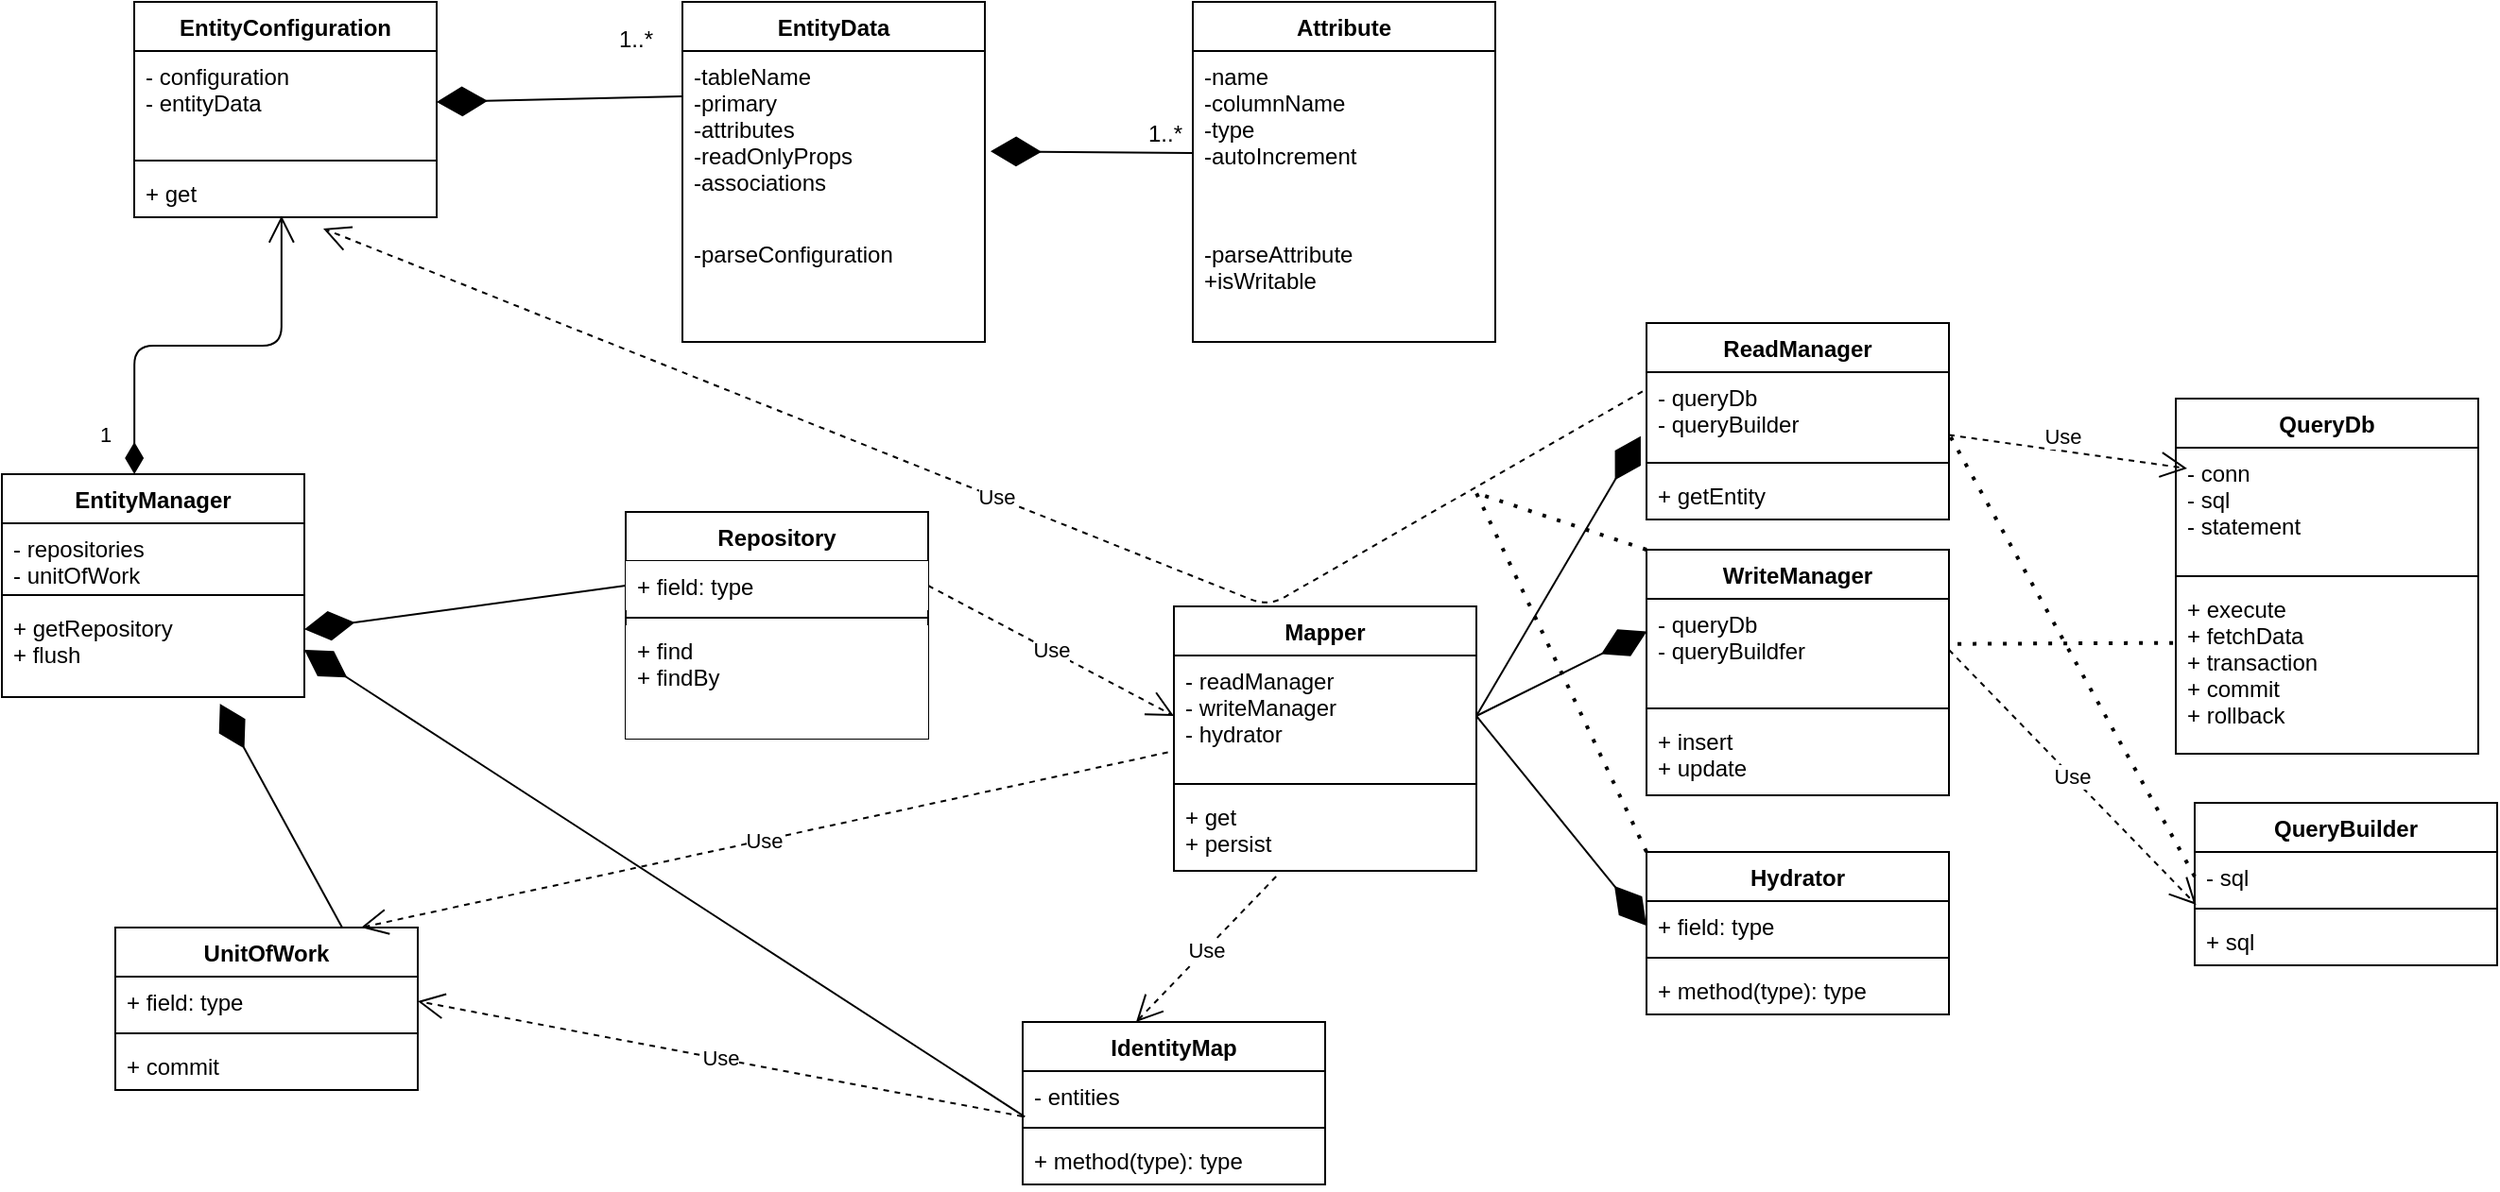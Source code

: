 <mxfile version="16.6.1" type="device"><diagram id="UErYez7N-NoeuVQh3u5E" name="Page-1"><mxGraphModel dx="1871" dy="529" grid="1" gridSize="10" guides="1" tooltips="1" connect="1" arrows="1" fold="1" page="1" pageScale="1" pageWidth="850" pageHeight="1100" math="0" shadow="0"><root><mxCell id="0"/><mxCell id="1" parent="0"/><mxCell id="36YaGLuc_I40yatwjUSY-66" value="" style="endArrow=diamondThin;endFill=1;endSize=24;html=1;entryX=1;entryY=0.5;entryDx=0;entryDy=0;exitX=0.007;exitY=0.929;exitDx=0;exitDy=0;exitPerimeter=0;" parent="1" source="36YaGLuc_I40yatwjUSY-61" target="KELxRp3QtPoiZyIgtzRP-20" edge="1"><mxGeometry width="160" relative="1" as="geometry"><mxPoint x="120" y="590" as="sourcePoint"/><mxPoint x="-134.64" y="421.55" as="targetPoint"/></mxGeometry></mxCell><mxCell id="KELxRp3QtPoiZyIgtzRP-5" value="EntityData" style="swimlane;fontStyle=1;align=center;verticalAlign=top;childLayout=stackLayout;horizontal=1;startSize=26;horizontalStack=0;resizeParent=1;resizeParentMax=0;resizeLast=0;collapsible=1;marginBottom=0;" parent="1" vertex="1"><mxGeometry x="100" y="40" width="160" height="180" as="geometry"/></mxCell><mxCell id="KELxRp3QtPoiZyIgtzRP-6" value="-tableName&#10;-primary&#10;-attributes&#10;-readOnlyProps&#10;-associations" style="text;strokeColor=none;fillColor=none;align=left;verticalAlign=top;spacingLeft=4;spacingRight=4;overflow=hidden;rotatable=0;points=[[0,0.5],[1,0.5]];portConstraint=eastwest;" parent="KELxRp3QtPoiZyIgtzRP-5" vertex="1"><mxGeometry y="26" width="160" height="94" as="geometry"/></mxCell><mxCell id="KELxRp3QtPoiZyIgtzRP-8" value="-parseConfiguration&#10;" style="text;strokeColor=none;fillColor=none;align=left;verticalAlign=top;spacingLeft=4;spacingRight=4;overflow=hidden;rotatable=0;points=[[0,0.5],[1,0.5]];portConstraint=eastwest;" parent="KELxRp3QtPoiZyIgtzRP-5" vertex="1"><mxGeometry y="120" width="160" height="60" as="geometry"/></mxCell><mxCell id="KELxRp3QtPoiZyIgtzRP-7" value="" style="line;strokeWidth=1;fillColor=none;align=left;verticalAlign=middle;spacingTop=-1;spacingLeft=3;spacingRight=3;rotatable=0;labelPosition=right;points=[];portConstraint=eastwest;" parent="KELxRp3QtPoiZyIgtzRP-5" vertex="1"><mxGeometry y="180" width="160" as="geometry"/></mxCell><mxCell id="KELxRp3QtPoiZyIgtzRP-9" value="Attribute" style="swimlane;fontStyle=1;align=center;verticalAlign=top;childLayout=stackLayout;horizontal=1;startSize=26;horizontalStack=0;resizeParent=1;resizeParentMax=0;resizeLast=0;collapsible=1;marginBottom=0;" parent="1" vertex="1"><mxGeometry x="370" y="40" width="160" height="180" as="geometry"/></mxCell><mxCell id="KELxRp3QtPoiZyIgtzRP-10" value="-name&#10;-columnName&#10;-type&#10;-autoIncrement" style="text;strokeColor=none;fillColor=none;align=left;verticalAlign=top;spacingLeft=4;spacingRight=4;overflow=hidden;rotatable=0;points=[[0,0.5],[1,0.5]];portConstraint=eastwest;" parent="KELxRp3QtPoiZyIgtzRP-9" vertex="1"><mxGeometry y="26" width="160" height="94" as="geometry"/></mxCell><mxCell id="KELxRp3QtPoiZyIgtzRP-11" value="-parseAttribute&#10;+isWritable&#10;" style="text;strokeColor=none;fillColor=none;align=left;verticalAlign=top;spacingLeft=4;spacingRight=4;overflow=hidden;rotatable=0;points=[[0,0.5],[1,0.5]];portConstraint=eastwest;" parent="KELxRp3QtPoiZyIgtzRP-9" vertex="1"><mxGeometry y="120" width="160" height="60" as="geometry"/></mxCell><mxCell id="KELxRp3QtPoiZyIgtzRP-12" value="" style="line;strokeWidth=1;fillColor=none;align=left;verticalAlign=middle;spacingTop=-1;spacingLeft=3;spacingRight=3;rotatable=0;labelPosition=right;points=[];portConstraint=eastwest;" parent="KELxRp3QtPoiZyIgtzRP-9" vertex="1"><mxGeometry y="180" width="160" as="geometry"/></mxCell><mxCell id="KELxRp3QtPoiZyIgtzRP-14" value="1..*" style="text;html=1;align=center;verticalAlign=middle;resizable=0;points=[];autosize=1;" parent="1" vertex="1"><mxGeometry x="340" y="100" width="30" height="20" as="geometry"/></mxCell><mxCell id="KELxRp3QtPoiZyIgtzRP-16" value="" style="endArrow=diamondThin;endFill=1;endSize=24;html=1;entryX=1.019;entryY=0.565;entryDx=0;entryDy=0;entryPerimeter=0;" parent="1" target="KELxRp3QtPoiZyIgtzRP-6" edge="1"><mxGeometry width="160" relative="1" as="geometry"><mxPoint x="370" y="120" as="sourcePoint"/><mxPoint x="280" y="120" as="targetPoint"/></mxGeometry></mxCell><mxCell id="KELxRp3QtPoiZyIgtzRP-17" value="EntityManager" style="swimlane;fontStyle=1;align=center;verticalAlign=top;childLayout=stackLayout;horizontal=1;startSize=26;horizontalStack=0;resizeParent=1;resizeParentMax=0;resizeLast=0;collapsible=1;marginBottom=0;" parent="1" vertex="1"><mxGeometry x="-260" y="290" width="160" height="118" as="geometry"/></mxCell><mxCell id="KELxRp3QtPoiZyIgtzRP-18" value="- repositories&#10;- unitOfWork" style="text;strokeColor=none;fillColor=none;align=left;verticalAlign=top;spacingLeft=4;spacingRight=4;overflow=hidden;rotatable=0;points=[[0,0.5],[1,0.5]];portConstraint=eastwest;" parent="KELxRp3QtPoiZyIgtzRP-17" vertex="1"><mxGeometry y="26" width="160" height="34" as="geometry"/></mxCell><mxCell id="KELxRp3QtPoiZyIgtzRP-19" value="" style="line;strokeWidth=1;fillColor=none;align=left;verticalAlign=middle;spacingTop=-1;spacingLeft=3;spacingRight=3;rotatable=0;labelPosition=right;points=[];portConstraint=eastwest;" parent="KELxRp3QtPoiZyIgtzRP-17" vertex="1"><mxGeometry y="60" width="160" height="8" as="geometry"/></mxCell><mxCell id="KELxRp3QtPoiZyIgtzRP-20" value="+ getRepository&#10;+ flush" style="text;strokeColor=none;fillColor=none;align=left;verticalAlign=top;spacingLeft=4;spacingRight=4;overflow=hidden;rotatable=0;points=[[0,0.5],[1,0.5]];portConstraint=eastwest;" parent="KELxRp3QtPoiZyIgtzRP-17" vertex="1"><mxGeometry y="68" width="160" height="50" as="geometry"/></mxCell><mxCell id="36YaGLuc_I40yatwjUSY-1" value="Mapper" style="swimlane;fontStyle=1;align=center;verticalAlign=top;childLayout=stackLayout;horizontal=1;startSize=26;horizontalStack=0;resizeParent=1;resizeParentMax=0;resizeLast=0;collapsible=1;marginBottom=0;" parent="1" vertex="1"><mxGeometry x="360" y="360" width="160" height="140" as="geometry"/></mxCell><mxCell id="36YaGLuc_I40yatwjUSY-2" value="- readManager&#10;- writeManager&#10;- hydrator" style="text;strokeColor=none;fillColor=none;align=left;verticalAlign=top;spacingLeft=4;spacingRight=4;overflow=hidden;rotatable=0;points=[[0,0.5],[1,0.5]];portConstraint=eastwest;" parent="36YaGLuc_I40yatwjUSY-1" vertex="1"><mxGeometry y="26" width="160" height="64" as="geometry"/></mxCell><mxCell id="36YaGLuc_I40yatwjUSY-3" value="" style="line;strokeWidth=1;fillColor=none;align=left;verticalAlign=middle;spacingTop=-1;spacingLeft=3;spacingRight=3;rotatable=0;labelPosition=right;points=[];portConstraint=eastwest;" parent="36YaGLuc_I40yatwjUSY-1" vertex="1"><mxGeometry y="90" width="160" height="8" as="geometry"/></mxCell><mxCell id="36YaGLuc_I40yatwjUSY-4" value="+ get&#10;+ persist" style="text;strokeColor=none;fillColor=none;align=left;verticalAlign=top;spacingLeft=4;spacingRight=4;overflow=hidden;rotatable=0;points=[[0,0.5],[1,0.5]];portConstraint=eastwest;" parent="36YaGLuc_I40yatwjUSY-1" vertex="1"><mxGeometry y="98" width="160" height="42" as="geometry"/></mxCell><mxCell id="36YaGLuc_I40yatwjUSY-5" value="EntityConfiguration" style="swimlane;fontStyle=1;align=center;verticalAlign=top;childLayout=stackLayout;horizontal=1;startSize=26;horizontalStack=0;resizeParent=1;resizeParentMax=0;resizeLast=0;collapsible=1;marginBottom=0;" parent="1" vertex="1"><mxGeometry x="-190" y="40" width="160" height="114" as="geometry"/></mxCell><mxCell id="36YaGLuc_I40yatwjUSY-6" value="- configuration&#10;- entityData" style="text;strokeColor=none;fillColor=none;align=left;verticalAlign=top;spacingLeft=4;spacingRight=4;overflow=hidden;rotatable=0;points=[[0,0.5],[1,0.5]];portConstraint=eastwest;" parent="36YaGLuc_I40yatwjUSY-5" vertex="1"><mxGeometry y="26" width="160" height="54" as="geometry"/></mxCell><mxCell id="36YaGLuc_I40yatwjUSY-7" value="" style="line;strokeWidth=1;fillColor=none;align=left;verticalAlign=middle;spacingTop=-1;spacingLeft=3;spacingRight=3;rotatable=0;labelPosition=right;points=[];portConstraint=eastwest;" parent="36YaGLuc_I40yatwjUSY-5" vertex="1"><mxGeometry y="80" width="160" height="8" as="geometry"/></mxCell><mxCell id="36YaGLuc_I40yatwjUSY-8" value="+ get" style="text;strokeColor=none;fillColor=none;align=left;verticalAlign=top;spacingLeft=4;spacingRight=4;overflow=hidden;rotatable=0;points=[[0,0.5],[1,0.5]];portConstraint=eastwest;" parent="36YaGLuc_I40yatwjUSY-5" vertex="1"><mxGeometry y="88" width="160" height="26" as="geometry"/></mxCell><mxCell id="36YaGLuc_I40yatwjUSY-9" value="" style="endArrow=diamondThin;endFill=1;endSize=24;html=1;entryX=1;entryY=0.5;entryDx=0;entryDy=0;exitX=0;exitY=0.255;exitDx=0;exitDy=0;exitPerimeter=0;" parent="1" source="KELxRp3QtPoiZyIgtzRP-6" target="36YaGLuc_I40yatwjUSY-6" edge="1"><mxGeometry width="160" relative="1" as="geometry"><mxPoint x="-50" y="320" as="sourcePoint"/><mxPoint x="110" y="320" as="targetPoint"/></mxGeometry></mxCell><mxCell id="36YaGLuc_I40yatwjUSY-10" value="1..*" style="text;html=1;align=center;verticalAlign=middle;resizable=0;points=[];autosize=1;" parent="1" vertex="1"><mxGeometry x="60" y="50" width="30" height="20" as="geometry"/></mxCell><mxCell id="36YaGLuc_I40yatwjUSY-12" value="1" style="endArrow=open;html=1;endSize=12;startArrow=diamondThin;startSize=14;startFill=1;edgeStyle=orthogonalEdgeStyle;align=left;verticalAlign=bottom;exitX=0.438;exitY=0;exitDx=0;exitDy=0;exitPerimeter=0;entryX=0.487;entryY=0.971;entryDx=0;entryDy=0;entryPerimeter=0;" parent="1" source="KELxRp3QtPoiZyIgtzRP-17" target="36YaGLuc_I40yatwjUSY-8" edge="1"><mxGeometry x="-0.9" y="20" relative="1" as="geometry"><mxPoint x="90" y="360" as="sourcePoint"/><mxPoint x="-110" y="170" as="targetPoint"/><mxPoint y="-1" as="offset"/></mxGeometry></mxCell><mxCell id="36YaGLuc_I40yatwjUSY-13" value="ReadManager" style="swimlane;fontStyle=1;align=center;verticalAlign=top;childLayout=stackLayout;horizontal=1;startSize=26;horizontalStack=0;resizeParent=1;resizeParentMax=0;resizeLast=0;collapsible=1;marginBottom=0;" parent="1" vertex="1"><mxGeometry x="610" y="210" width="160" height="104" as="geometry"/></mxCell><mxCell id="36YaGLuc_I40yatwjUSY-14" value="- queryDb&#10;- queryBuilder" style="text;strokeColor=none;fillColor=none;align=left;verticalAlign=top;spacingLeft=4;spacingRight=4;overflow=hidden;rotatable=0;points=[[0,0.5],[1,0.5]];portConstraint=eastwest;" parent="36YaGLuc_I40yatwjUSY-13" vertex="1"><mxGeometry y="26" width="160" height="44" as="geometry"/></mxCell><mxCell id="36YaGLuc_I40yatwjUSY-15" value="" style="line;strokeWidth=1;fillColor=none;align=left;verticalAlign=middle;spacingTop=-1;spacingLeft=3;spacingRight=3;rotatable=0;labelPosition=right;points=[];portConstraint=eastwest;" parent="36YaGLuc_I40yatwjUSY-13" vertex="1"><mxGeometry y="70" width="160" height="8" as="geometry"/></mxCell><mxCell id="36YaGLuc_I40yatwjUSY-16" value="+ getEntity" style="text;strokeColor=none;fillColor=none;align=left;verticalAlign=top;spacingLeft=4;spacingRight=4;overflow=hidden;rotatable=0;points=[[0,0.5],[1,0.5]];portConstraint=eastwest;" parent="36YaGLuc_I40yatwjUSY-13" vertex="1"><mxGeometry y="78" width="160" height="26" as="geometry"/></mxCell><mxCell id="36YaGLuc_I40yatwjUSY-17" value="WriteManager" style="swimlane;fontStyle=1;align=center;verticalAlign=top;childLayout=stackLayout;horizontal=1;startSize=26;horizontalStack=0;resizeParent=1;resizeParentMax=0;resizeLast=0;collapsible=1;marginBottom=0;" parent="1" vertex="1"><mxGeometry x="610" y="330" width="160" height="130" as="geometry"/></mxCell><mxCell id="36YaGLuc_I40yatwjUSY-18" value="- queryDb&#10;- queryBuildfer" style="text;strokeColor=none;fillColor=none;align=left;verticalAlign=top;spacingLeft=4;spacingRight=4;overflow=hidden;rotatable=0;points=[[0,0.5],[1,0.5]];portConstraint=eastwest;" parent="36YaGLuc_I40yatwjUSY-17" vertex="1"><mxGeometry y="26" width="160" height="54" as="geometry"/></mxCell><mxCell id="36YaGLuc_I40yatwjUSY-19" value="" style="line;strokeWidth=1;fillColor=none;align=left;verticalAlign=middle;spacingTop=-1;spacingLeft=3;spacingRight=3;rotatable=0;labelPosition=right;points=[];portConstraint=eastwest;" parent="36YaGLuc_I40yatwjUSY-17" vertex="1"><mxGeometry y="80" width="160" height="8" as="geometry"/></mxCell><mxCell id="36YaGLuc_I40yatwjUSY-20" value="+ insert&#10;+ update" style="text;strokeColor=none;fillColor=none;align=left;verticalAlign=top;spacingLeft=4;spacingRight=4;overflow=hidden;rotatable=0;points=[[0,0.5],[1,0.5]];portConstraint=eastwest;" parent="36YaGLuc_I40yatwjUSY-17" vertex="1"><mxGeometry y="88" width="160" height="42" as="geometry"/></mxCell><mxCell id="36YaGLuc_I40yatwjUSY-22" value="QueryDb" style="swimlane;fontStyle=1;align=center;verticalAlign=top;childLayout=stackLayout;horizontal=1;startSize=26;horizontalStack=0;resizeParent=1;resizeParentMax=0;resizeLast=0;collapsible=1;marginBottom=0;" parent="1" vertex="1"><mxGeometry x="890" y="250" width="160" height="188" as="geometry"/></mxCell><mxCell id="36YaGLuc_I40yatwjUSY-23" value="- conn&#10;- sql&#10;- statement" style="text;strokeColor=none;fillColor=none;align=left;verticalAlign=top;spacingLeft=4;spacingRight=4;overflow=hidden;rotatable=0;points=[[0,0.5],[1,0.5]];portConstraint=eastwest;" parent="36YaGLuc_I40yatwjUSY-22" vertex="1"><mxGeometry y="26" width="160" height="64" as="geometry"/></mxCell><mxCell id="36YaGLuc_I40yatwjUSY-24" value="" style="line;strokeWidth=1;fillColor=none;align=left;verticalAlign=middle;spacingTop=-1;spacingLeft=3;spacingRight=3;rotatable=0;labelPosition=right;points=[];portConstraint=eastwest;" parent="36YaGLuc_I40yatwjUSY-22" vertex="1"><mxGeometry y="90" width="160" height="8" as="geometry"/></mxCell><mxCell id="36YaGLuc_I40yatwjUSY-25" value="+ execute&#10;+ fetchData&#10;+ transaction&#10;+ commit&#10;+ rollback" style="text;strokeColor=none;fillColor=none;align=left;verticalAlign=top;spacingLeft=4;spacingRight=4;overflow=hidden;rotatable=0;points=[[0,0.5],[1,0.5]];portConstraint=eastwest;" parent="36YaGLuc_I40yatwjUSY-22" vertex="1"><mxGeometry y="98" width="160" height="90" as="geometry"/></mxCell><mxCell id="36YaGLuc_I40yatwjUSY-28" value="Hydrator" style="swimlane;fontStyle=1;align=center;verticalAlign=top;childLayout=stackLayout;horizontal=1;startSize=26;horizontalStack=0;resizeParent=1;resizeParentMax=0;resizeLast=0;collapsible=1;marginBottom=0;" parent="1" vertex="1"><mxGeometry x="610" y="490" width="160" height="86" as="geometry"/></mxCell><mxCell id="36YaGLuc_I40yatwjUSY-29" value="+ field: type" style="text;strokeColor=none;fillColor=none;align=left;verticalAlign=top;spacingLeft=4;spacingRight=4;overflow=hidden;rotatable=0;points=[[0,0.5],[1,0.5]];portConstraint=eastwest;" parent="36YaGLuc_I40yatwjUSY-28" vertex="1"><mxGeometry y="26" width="160" height="26" as="geometry"/></mxCell><mxCell id="36YaGLuc_I40yatwjUSY-30" value="" style="line;strokeWidth=1;fillColor=none;align=left;verticalAlign=middle;spacingTop=-1;spacingLeft=3;spacingRight=3;rotatable=0;labelPosition=right;points=[];portConstraint=eastwest;" parent="36YaGLuc_I40yatwjUSY-28" vertex="1"><mxGeometry y="52" width="160" height="8" as="geometry"/></mxCell><mxCell id="36YaGLuc_I40yatwjUSY-31" value="+ method(type): type" style="text;strokeColor=none;fillColor=none;align=left;verticalAlign=top;spacingLeft=4;spacingRight=4;overflow=hidden;rotatable=0;points=[[0,0.5],[1,0.5]];portConstraint=eastwest;" parent="36YaGLuc_I40yatwjUSY-28" vertex="1"><mxGeometry y="60" width="160" height="26" as="geometry"/></mxCell><mxCell id="36YaGLuc_I40yatwjUSY-32" value="" style="endArrow=diamondThin;endFill=1;endSize=24;html=1;entryX=-0.019;entryY=0.77;entryDx=0;entryDy=0;entryPerimeter=0;exitX=1;exitY=0.5;exitDx=0;exitDy=0;" parent="1" source="36YaGLuc_I40yatwjUSY-2" target="36YaGLuc_I40yatwjUSY-14" edge="1"><mxGeometry width="160" relative="1" as="geometry"><mxPoint x="400" y="370" as="sourcePoint"/><mxPoint x="560" y="370" as="targetPoint"/></mxGeometry></mxCell><mxCell id="36YaGLuc_I40yatwjUSY-33" value="" style="endArrow=diamondThin;endFill=1;endSize=24;html=1;exitX=1;exitY=0.5;exitDx=0;exitDy=0;entryX=0.001;entryY=0.319;entryDx=0;entryDy=0;entryPerimeter=0;" parent="1" source="36YaGLuc_I40yatwjUSY-2" target="36YaGLuc_I40yatwjUSY-18" edge="1"><mxGeometry width="160" relative="1" as="geometry"><mxPoint x="310" y="530" as="sourcePoint"/><mxPoint x="600" y="380" as="targetPoint"/></mxGeometry></mxCell><mxCell id="36YaGLuc_I40yatwjUSY-34" value="" style="endArrow=diamondThin;endFill=1;endSize=24;html=1;exitX=1;exitY=0.5;exitDx=0;exitDy=0;entryX=0;entryY=0.5;entryDx=0;entryDy=0;" parent="1" source="36YaGLuc_I40yatwjUSY-2" target="36YaGLuc_I40yatwjUSY-29" edge="1"><mxGeometry width="160" relative="1" as="geometry"><mxPoint x="310" y="550" as="sourcePoint"/><mxPoint x="600" y="500" as="targetPoint"/></mxGeometry></mxCell><mxCell id="36YaGLuc_I40yatwjUSY-39" value="UnitOfWork" style="swimlane;fontStyle=1;align=center;verticalAlign=top;childLayout=stackLayout;horizontal=1;startSize=26;horizontalStack=0;resizeParent=1;resizeParentMax=0;resizeLast=0;collapsible=1;marginBottom=0;" parent="1" vertex="1"><mxGeometry x="-200" y="530" width="160" height="86" as="geometry"/></mxCell><mxCell id="36YaGLuc_I40yatwjUSY-40" value="+ field: type" style="text;strokeColor=none;fillColor=none;align=left;verticalAlign=top;spacingLeft=4;spacingRight=4;overflow=hidden;rotatable=0;points=[[0,0.5],[1,0.5]];portConstraint=eastwest;" parent="36YaGLuc_I40yatwjUSY-39" vertex="1"><mxGeometry y="26" width="160" height="26" as="geometry"/></mxCell><mxCell id="36YaGLuc_I40yatwjUSY-41" value="" style="line;strokeWidth=1;fillColor=none;align=left;verticalAlign=middle;spacingTop=-1;spacingLeft=3;spacingRight=3;rotatable=0;labelPosition=right;points=[];portConstraint=eastwest;" parent="36YaGLuc_I40yatwjUSY-39" vertex="1"><mxGeometry y="52" width="160" height="8" as="geometry"/></mxCell><mxCell id="36YaGLuc_I40yatwjUSY-42" value="+ commit" style="text;strokeColor=none;fillColor=none;align=left;verticalAlign=top;spacingLeft=4;spacingRight=4;overflow=hidden;rotatable=0;points=[[0,0.5],[1,0.5]];portConstraint=eastwest;" parent="36YaGLuc_I40yatwjUSY-39" vertex="1"><mxGeometry y="60" width="160" height="26" as="geometry"/></mxCell><mxCell id="36YaGLuc_I40yatwjUSY-43" value="" style="endArrow=diamondThin;endFill=1;endSize=24;html=1;exitX=0;exitY=0.5;exitDx=0;exitDy=0;" parent="1" source="36YaGLuc_I40yatwjUSY-36" target="KELxRp3QtPoiZyIgtzRP-20" edge="1"><mxGeometry width="160" relative="1" as="geometry"><mxPoint x="30" y="360" as="sourcePoint"/><mxPoint x="-170" y="410" as="targetPoint"/></mxGeometry></mxCell><mxCell id="36YaGLuc_I40yatwjUSY-45" value="Use" style="endArrow=open;endSize=12;dashed=1;html=1;entryX=-0.025;entryY=0.038;entryDx=0;entryDy=0;entryPerimeter=0;" parent="1" source="36YaGLuc_I40yatwjUSY-14" edge="1"><mxGeometry x="-0.066" y="8" width="160" relative="1" as="geometry"><mxPoint x="790.0" y="270" as="sourcePoint"/><mxPoint x="896.0" y="286.988" as="targetPoint"/><mxPoint as="offset"/></mxGeometry></mxCell><mxCell id="36YaGLuc_I40yatwjUSY-26" value="Use" style="endArrow=open;endSize=12;dashed=1;html=1;exitX=-0.013;exitY=0.231;exitDx=0;exitDy=0;exitPerimeter=0;" parent="1" source="36YaGLuc_I40yatwjUSY-14" edge="1"><mxGeometry width="160" relative="1" as="geometry"><mxPoint x="780" y="260" as="sourcePoint"/><mxPoint x="-90" y="160" as="targetPoint"/><Array as="points"><mxPoint x="410" y="360"/></Array></mxGeometry></mxCell><mxCell id="36YaGLuc_I40yatwjUSY-46" value="" style="endArrow=none;dashed=1;html=1;dashPattern=1 3;strokeWidth=2;exitX=0;exitY=0;exitDx=0;exitDy=0;" parent="1" source="36YaGLuc_I40yatwjUSY-17" edge="1"><mxGeometry width="50" height="50" relative="1" as="geometry"><mxPoint x="340" y="380" as="sourcePoint"/><mxPoint x="520" y="300" as="targetPoint"/></mxGeometry></mxCell><mxCell id="36YaGLuc_I40yatwjUSY-47" value="" style="endArrow=none;dashed=1;html=1;dashPattern=1 3;strokeWidth=2;exitX=0;exitY=0;exitDx=0;exitDy=0;" parent="1" source="36YaGLuc_I40yatwjUSY-28" edge="1"><mxGeometry width="50" height="50" relative="1" as="geometry"><mxPoint x="340" y="380" as="sourcePoint"/><mxPoint x="520" y="300" as="targetPoint"/></mxGeometry></mxCell><mxCell id="36YaGLuc_I40yatwjUSY-48" value="" style="endArrow=diamondThin;endFill=1;endSize=24;html=1;entryX=0.721;entryY=1.071;entryDx=0;entryDy=0;entryPerimeter=0;exitX=0.75;exitY=0;exitDx=0;exitDy=0;" parent="1" source="36YaGLuc_I40yatwjUSY-39" target="KELxRp3QtPoiZyIgtzRP-20" edge="1"><mxGeometry width="160" relative="1" as="geometry"><mxPoint x="-80" y="490" as="sourcePoint"/><mxPoint x="107.28" y="393.6" as="targetPoint"/></mxGeometry></mxCell><mxCell id="36YaGLuc_I40yatwjUSY-49" value="QueryBuilder" style="swimlane;fontStyle=1;align=center;verticalAlign=top;childLayout=stackLayout;horizontal=1;startSize=26;horizontalStack=0;resizeParent=1;resizeParentMax=0;resizeLast=0;collapsible=1;marginBottom=0;" parent="1" vertex="1"><mxGeometry x="900" y="464" width="160" height="86" as="geometry"/></mxCell><mxCell id="36YaGLuc_I40yatwjUSY-50" value="- sql" style="text;strokeColor=none;fillColor=none;align=left;verticalAlign=top;spacingLeft=4;spacingRight=4;overflow=hidden;rotatable=0;points=[[0,0.5],[1,0.5]];portConstraint=eastwest;" parent="36YaGLuc_I40yatwjUSY-49" vertex="1"><mxGeometry y="26" width="160" height="26" as="geometry"/></mxCell><mxCell id="36YaGLuc_I40yatwjUSY-51" value="" style="line;strokeWidth=1;fillColor=none;align=left;verticalAlign=middle;spacingTop=-1;spacingLeft=3;spacingRight=3;rotatable=0;labelPosition=right;points=[];portConstraint=eastwest;" parent="36YaGLuc_I40yatwjUSY-49" vertex="1"><mxGeometry y="52" width="160" height="8" as="geometry"/></mxCell><mxCell id="36YaGLuc_I40yatwjUSY-52" value="+ sql" style="text;strokeColor=none;fillColor=none;align=left;verticalAlign=top;spacingLeft=4;spacingRight=4;overflow=hidden;rotatable=0;points=[[0,0.5],[1,0.5]];portConstraint=eastwest;" parent="36YaGLuc_I40yatwjUSY-49" vertex="1"><mxGeometry y="60" width="160" height="26" as="geometry"/></mxCell><mxCell id="36YaGLuc_I40yatwjUSY-54" value="Use" style="endArrow=open;endSize=12;dashed=1;html=1;entryX=0.005;entryY=1.075;entryDx=0;entryDy=0;entryPerimeter=0;exitX=1;exitY=0.5;exitDx=0;exitDy=0;" parent="1" source="36YaGLuc_I40yatwjUSY-18" target="36YaGLuc_I40yatwjUSY-50" edge="1"><mxGeometry width="160" relative="1" as="geometry"><mxPoint x="790.0" y="289.257" as="sourcePoint"/><mxPoint x="916.0" y="306.988" as="targetPoint"/></mxGeometry></mxCell><mxCell id="36YaGLuc_I40yatwjUSY-56" value="" style="endArrow=none;dashed=1;html=1;dashPattern=1 3;strokeWidth=2;entryX=0.995;entryY=0.711;entryDx=0;entryDy=0;entryPerimeter=0;exitX=0;exitY=0.5;exitDx=0;exitDy=0;" parent="1" source="36YaGLuc_I40yatwjUSY-50" target="36YaGLuc_I40yatwjUSY-14" edge="1"><mxGeometry width="50" height="50" relative="1" as="geometry"><mxPoint x="910" y="460" as="sourcePoint"/><mxPoint x="880" y="350" as="targetPoint"/></mxGeometry></mxCell><mxCell id="36YaGLuc_I40yatwjUSY-57" value="" style="endArrow=none;dashed=1;html=1;dashPattern=1 3;strokeWidth=2;entryX=1.005;entryY=0.442;entryDx=0;entryDy=0;entryPerimeter=0;exitX=-0.009;exitY=0.348;exitDx=0;exitDy=0;exitPerimeter=0;" parent="1" source="36YaGLuc_I40yatwjUSY-25" target="36YaGLuc_I40yatwjUSY-18" edge="1"><mxGeometry width="50" height="50" relative="1" as="geometry"><mxPoint x="880" y="380" as="sourcePoint"/><mxPoint x="779.2" y="277.284" as="targetPoint"/></mxGeometry></mxCell><mxCell id="36YaGLuc_I40yatwjUSY-59" value="Use" style="endArrow=open;endSize=12;dashed=1;html=1;entryX=0.375;entryY=0;entryDx=0;entryDy=0;entryPerimeter=0;exitX=0.338;exitY=1.071;exitDx=0;exitDy=0;exitPerimeter=0;" parent="1" source="36YaGLuc_I40yatwjUSY-4" target="36YaGLuc_I40yatwjUSY-60" edge="1"><mxGeometry width="160" relative="1" as="geometry"><mxPoint x="360" y="450" as="sourcePoint"/><mxPoint x="260" y="556" as="targetPoint"/></mxGeometry></mxCell><mxCell id="36YaGLuc_I40yatwjUSY-60" value="IdentityMap" style="swimlane;fontStyle=1;align=center;verticalAlign=top;childLayout=stackLayout;horizontal=1;startSize=26;horizontalStack=0;resizeParent=1;resizeParentMax=0;resizeLast=0;collapsible=1;marginBottom=0;" parent="1" vertex="1"><mxGeometry x="280" y="580" width="160" height="86" as="geometry"/></mxCell><mxCell id="36YaGLuc_I40yatwjUSY-61" value="- entities" style="text;strokeColor=none;fillColor=none;align=left;verticalAlign=top;spacingLeft=4;spacingRight=4;overflow=hidden;rotatable=0;points=[[0,0.5],[1,0.5]];portConstraint=eastwest;" parent="36YaGLuc_I40yatwjUSY-60" vertex="1"><mxGeometry y="26" width="160" height="26" as="geometry"/></mxCell><mxCell id="36YaGLuc_I40yatwjUSY-62" value="" style="line;strokeWidth=1;fillColor=none;align=left;verticalAlign=middle;spacingTop=-1;spacingLeft=3;spacingRight=3;rotatable=0;labelPosition=right;points=[];portConstraint=eastwest;" parent="36YaGLuc_I40yatwjUSY-60" vertex="1"><mxGeometry y="52" width="160" height="8" as="geometry"/></mxCell><mxCell id="36YaGLuc_I40yatwjUSY-63" value="+ method(type): type" style="text;strokeColor=none;fillColor=none;align=left;verticalAlign=top;spacingLeft=4;spacingRight=4;overflow=hidden;rotatable=0;points=[[0,0.5],[1,0.5]];portConstraint=eastwest;" parent="36YaGLuc_I40yatwjUSY-60" vertex="1"><mxGeometry y="60" width="160" height="26" as="geometry"/></mxCell><mxCell id="36YaGLuc_I40yatwjUSY-64" value="Use" style="endArrow=open;endSize=12;dashed=1;html=1;entryX=0;entryY=0.5;entryDx=0;entryDy=0;exitX=1;exitY=0.5;exitDx=0;exitDy=0;" parent="1" source="36YaGLuc_I40yatwjUSY-36" target="36YaGLuc_I40yatwjUSY-2" edge="1"><mxGeometry width="160" relative="1" as="geometry"><mxPoint x="130" y="372" as="sourcePoint"/><mxPoint x="180" y="520" as="targetPoint"/></mxGeometry></mxCell><mxCell id="36YaGLuc_I40yatwjUSY-65" value="Use" style="endArrow=open;endSize=12;dashed=1;html=1;exitX=-0.02;exitY=0.801;exitDx=0;exitDy=0;exitPerimeter=0;" parent="1" source="36YaGLuc_I40yatwjUSY-2" edge="1"><mxGeometry width="160" relative="1" as="geometry"><mxPoint x="140" y="382" as="sourcePoint"/><mxPoint x="-70" y="530" as="targetPoint"/></mxGeometry></mxCell><mxCell id="36YaGLuc_I40yatwjUSY-35" value="Repository" style="swimlane;fontStyle=1;align=center;verticalAlign=top;childLayout=stackLayout;horizontal=1;startSize=26;horizontalStack=0;resizeParent=1;resizeParentMax=0;resizeLast=0;collapsible=1;marginBottom=0;" parent="1" vertex="1"><mxGeometry x="70" y="310" width="160" height="120" as="geometry"/></mxCell><mxCell id="36YaGLuc_I40yatwjUSY-36" value="+ field: type" style="text;align=left;verticalAlign=top;spacingLeft=4;spacingRight=4;overflow=hidden;rotatable=0;points=[[0,0.5],[1,0.5]];portConstraint=eastwest;fillColor=#ffffff;" parent="36YaGLuc_I40yatwjUSY-35" vertex="1"><mxGeometry y="26" width="160" height="26" as="geometry"/></mxCell><mxCell id="36YaGLuc_I40yatwjUSY-37" value="" style="line;strokeWidth=1;align=left;verticalAlign=middle;spacingTop=-1;spacingLeft=3;spacingRight=3;rotatable=0;labelPosition=right;points=[];portConstraint=eastwest;" parent="36YaGLuc_I40yatwjUSY-35" vertex="1"><mxGeometry y="52" width="160" height="8" as="geometry"/></mxCell><mxCell id="36YaGLuc_I40yatwjUSY-38" value="+ find&#10;+ findBy" style="text;align=left;verticalAlign=top;spacingLeft=4;spacingRight=4;overflow=hidden;rotatable=0;points=[[0,0.5],[1,0.5]];portConstraint=eastwest;fillColor=#ffffff;" parent="36YaGLuc_I40yatwjUSY-35" vertex="1"><mxGeometry y="60" width="160" height="60" as="geometry"/></mxCell><mxCell id="zwP6U9ADv8XD1PqEWn5K-1" value="Use" style="endArrow=open;endSize=12;dashed=1;html=1;exitX=0;exitY=0.923;exitDx=0;exitDy=0;exitPerimeter=0;entryX=1;entryY=0.5;entryDx=0;entryDy=0;" parent="1" source="36YaGLuc_I40yatwjUSY-61" target="36YaGLuc_I40yatwjUSY-40" edge="1"><mxGeometry width="160" relative="1" as="geometry"><mxPoint x="366.8" y="447.264" as="sourcePoint"/><mxPoint x="-60" y="540" as="targetPoint"/></mxGeometry></mxCell></root></mxGraphModel></diagram></mxfile>